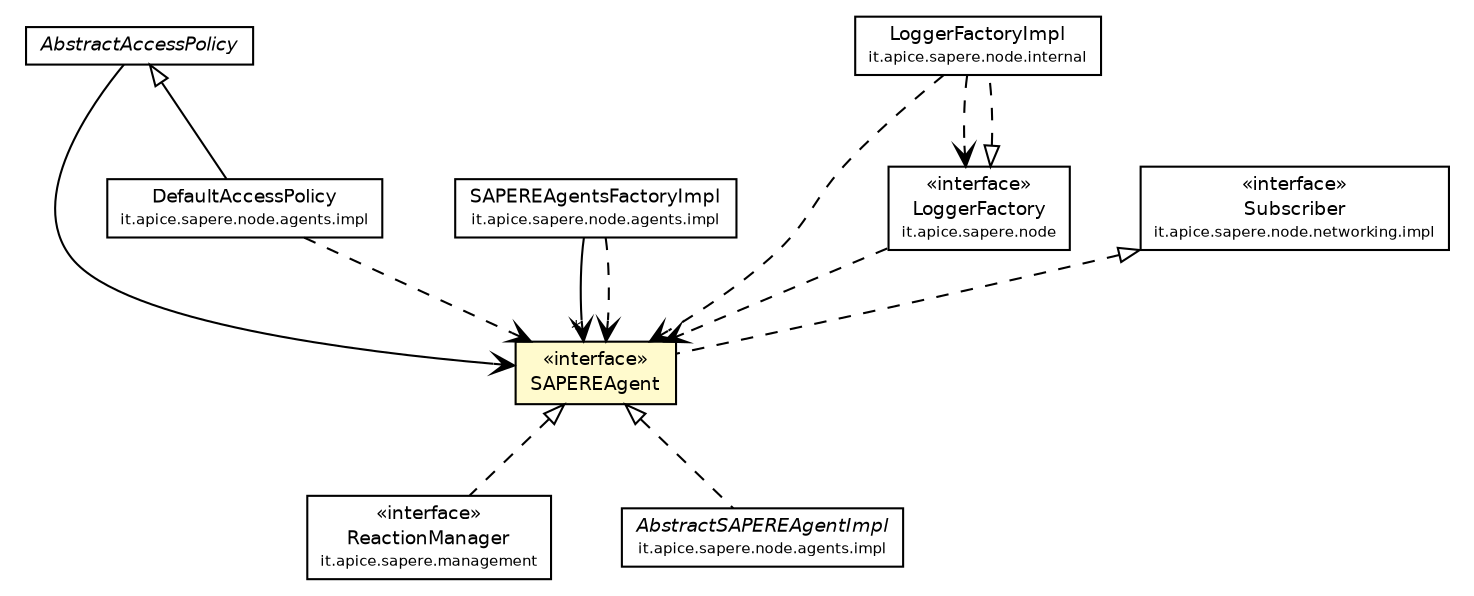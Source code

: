 #!/usr/local/bin/dot
#
# Class diagram 
# Generated by UmlGraph version 4.4 (http://www.spinellis.gr/sw/umlgraph)
#

digraph G {
	edge [fontname="Helvetica",fontsize=10,labelfontname="Helvetica",labelfontsize=10];
	node [fontname="Helvetica",fontsize=10,shape=plaintext];
	// it.apice.sapere.management.ReactionManager
	c1496 [label=<<table border="0" cellborder="1" cellspacing="0" cellpadding="2" port="p" href="../../management/ReactionManager.html">
		<tr><td><table border="0" cellspacing="0" cellpadding="1">
			<tr><td> &laquo;interface&raquo; </td></tr>
			<tr><td> ReactionManager </td></tr>
			<tr><td><font point-size="7.0"> it.apice.sapere.management </font></td></tr>
		</table></td></tr>
		</table>>, fontname="Helvetica", fontcolor="black", fontsize=9.0];
	// it.apice.sapere.node.agents.SAPEREAgent
	c1506 [label=<<table border="0" cellborder="1" cellspacing="0" cellpadding="2" port="p" bgcolor="lemonChiffon" href="./SAPEREAgent.html">
		<tr><td><table border="0" cellspacing="0" cellpadding="1">
			<tr><td> &laquo;interface&raquo; </td></tr>
			<tr><td> SAPEREAgent </td></tr>
		</table></td></tr>
		</table>>, fontname="Helvetica", fontcolor="black", fontsize=9.0];
	// it.apice.sapere.node.agents.AbstractAccessPolicy
	c1510 [label=<<table border="0" cellborder="1" cellspacing="0" cellpadding="2" port="p" href="./AbstractAccessPolicy.html">
		<tr><td><table border="0" cellspacing="0" cellpadding="1">
			<tr><td><font face="Helvetica-Oblique"> AbstractAccessPolicy </font></td></tr>
		</table></td></tr>
		</table>>, fontname="Helvetica", fontcolor="black", fontsize=9.0];
	// it.apice.sapere.node.agents.impl.SAPEREAgentsFactoryImpl
	c1513 [label=<<table border="0" cellborder="1" cellspacing="0" cellpadding="2" port="p" href="./impl/SAPEREAgentsFactoryImpl.html">
		<tr><td><table border="0" cellspacing="0" cellpadding="1">
			<tr><td> SAPEREAgentsFactoryImpl </td></tr>
			<tr><td><font point-size="7.0"> it.apice.sapere.node.agents.impl </font></td></tr>
		</table></td></tr>
		</table>>, fontname="Helvetica", fontcolor="black", fontsize=9.0];
	// it.apice.sapere.node.agents.impl.DefaultAccessPolicy
	c1514 [label=<<table border="0" cellborder="1" cellspacing="0" cellpadding="2" port="p" href="./impl/DefaultAccessPolicy.html">
		<tr><td><table border="0" cellspacing="0" cellpadding="1">
			<tr><td> DefaultAccessPolicy </td></tr>
			<tr><td><font point-size="7.0"> it.apice.sapere.node.agents.impl </font></td></tr>
		</table></td></tr>
		</table>>, fontname="Helvetica", fontcolor="black", fontsize=9.0];
	// it.apice.sapere.node.agents.impl.AbstractSAPEREAgentImpl
	c1515 [label=<<table border="0" cellborder="1" cellspacing="0" cellpadding="2" port="p" href="./impl/AbstractSAPEREAgentImpl.html">
		<tr><td><table border="0" cellspacing="0" cellpadding="1">
			<tr><td><font face="Helvetica-Oblique"> AbstractSAPEREAgentImpl </font></td></tr>
			<tr><td><font point-size="7.0"> it.apice.sapere.node.agents.impl </font></td></tr>
		</table></td></tr>
		</table>>, fontname="Helvetica", fontcolor="black", fontsize=9.0];
	// it.apice.sapere.node.internal.LoggerFactoryImpl
	c1519 [label=<<table border="0" cellborder="1" cellspacing="0" cellpadding="2" port="p" href="../internal/LoggerFactoryImpl.html">
		<tr><td><table border="0" cellspacing="0" cellpadding="1">
			<tr><td> LoggerFactoryImpl </td></tr>
			<tr><td><font point-size="7.0"> it.apice.sapere.node.internal </font></td></tr>
		</table></td></tr>
		</table>>, fontname="Helvetica", fontcolor="black", fontsize=9.0];
	// it.apice.sapere.node.LoggerFactory
	c1521 [label=<<table border="0" cellborder="1" cellspacing="0" cellpadding="2" port="p" href="../LoggerFactory.html">
		<tr><td><table border="0" cellspacing="0" cellpadding="1">
			<tr><td> &laquo;interface&raquo; </td></tr>
			<tr><td> LoggerFactory </td></tr>
			<tr><td><font point-size="7.0"> it.apice.sapere.node </font></td></tr>
		</table></td></tr>
		</table>>, fontname="Helvetica", fontcolor="black", fontsize=9.0];
	// it.apice.sapere.node.networking.impl.Subscriber
	c1529 [label=<<table border="0" cellborder="1" cellspacing="0" cellpadding="2" port="p" href="../networking/impl/Subscriber.html">
		<tr><td><table border="0" cellspacing="0" cellpadding="1">
			<tr><td> &laquo;interface&raquo; </td></tr>
			<tr><td> Subscriber </td></tr>
			<tr><td><font point-size="7.0"> it.apice.sapere.node.networking.impl </font></td></tr>
		</table></td></tr>
		</table>>, fontname="Helvetica", fontcolor="black", fontsize=9.0];
	//it.apice.sapere.management.ReactionManager implements it.apice.sapere.node.agents.SAPEREAgent
	c1506:p -> c1496:p [dir=back,arrowtail=empty,style=dashed];
	//it.apice.sapere.node.agents.SAPEREAgent implements it.apice.sapere.node.networking.impl.Subscriber
	c1529:p -> c1506:p [dir=back,arrowtail=empty,style=dashed];
	//it.apice.sapere.node.agents.impl.DefaultAccessPolicy extends it.apice.sapere.node.agents.AbstractAccessPolicy
	c1510:p -> c1514:p [dir=back,arrowtail=empty];
	//it.apice.sapere.node.agents.impl.AbstractSAPEREAgentImpl implements it.apice.sapere.node.agents.SAPEREAgent
	c1506:p -> c1515:p [dir=back,arrowtail=empty,style=dashed];
	//it.apice.sapere.node.internal.LoggerFactoryImpl implements it.apice.sapere.node.LoggerFactory
	c1521:p -> c1519:p [dir=back,arrowtail=empty,style=dashed];
	// it.apice.sapere.node.agents.AbstractAccessPolicy NAVASSOC it.apice.sapere.node.agents.SAPEREAgent
	c1510:p -> c1506:p [taillabel="", label="", headlabel="", fontname="Helvetica", fontcolor="black", fontsize=10.0, color="black", arrowhead=open];
	// it.apice.sapere.node.agents.impl.SAPEREAgentsFactoryImpl NAVASSOC it.apice.sapere.node.agents.SAPEREAgent
	c1513:p -> c1506:p [taillabel="", label="", headlabel="*", fontname="Helvetica", fontcolor="black", fontsize=10.0, color="black", arrowhead=open];
	// it.apice.sapere.node.agents.impl.SAPEREAgentsFactoryImpl DEPEND it.apice.sapere.node.agents.SAPEREAgent
	c1513:p -> c1506:p [taillabel="", label="", headlabel="", fontname="Helvetica", fontcolor="black", fontsize=10.0, color="black", arrowhead=open, style=dashed];
	// it.apice.sapere.node.agents.impl.DefaultAccessPolicy DEPEND it.apice.sapere.node.agents.SAPEREAgent
	c1514:p -> c1506:p [taillabel="", label="", headlabel="", fontname="Helvetica", fontcolor="black", fontsize=10.0, color="black", arrowhead=open, style=dashed];
	// it.apice.sapere.node.internal.LoggerFactoryImpl DEPEND it.apice.sapere.node.agents.SAPEREAgent
	c1519:p -> c1506:p [taillabel="", label="", headlabel="", fontname="Helvetica", fontcolor="black", fontsize=10.0, color="black", arrowhead=open, style=dashed];
	// it.apice.sapere.node.internal.LoggerFactoryImpl DEPEND it.apice.sapere.node.LoggerFactory
	c1519:p -> c1521:p [taillabel="", label="", headlabel="", fontname="Helvetica", fontcolor="black", fontsize=10.0, color="black", arrowhead=open, style=dashed];
	// it.apice.sapere.node.LoggerFactory DEPEND it.apice.sapere.node.agents.SAPEREAgent
	c1521:p -> c1506:p [taillabel="", label="", headlabel="", fontname="Helvetica", fontcolor="black", fontsize=10.0, color="black", arrowhead=open, style=dashed];
}

